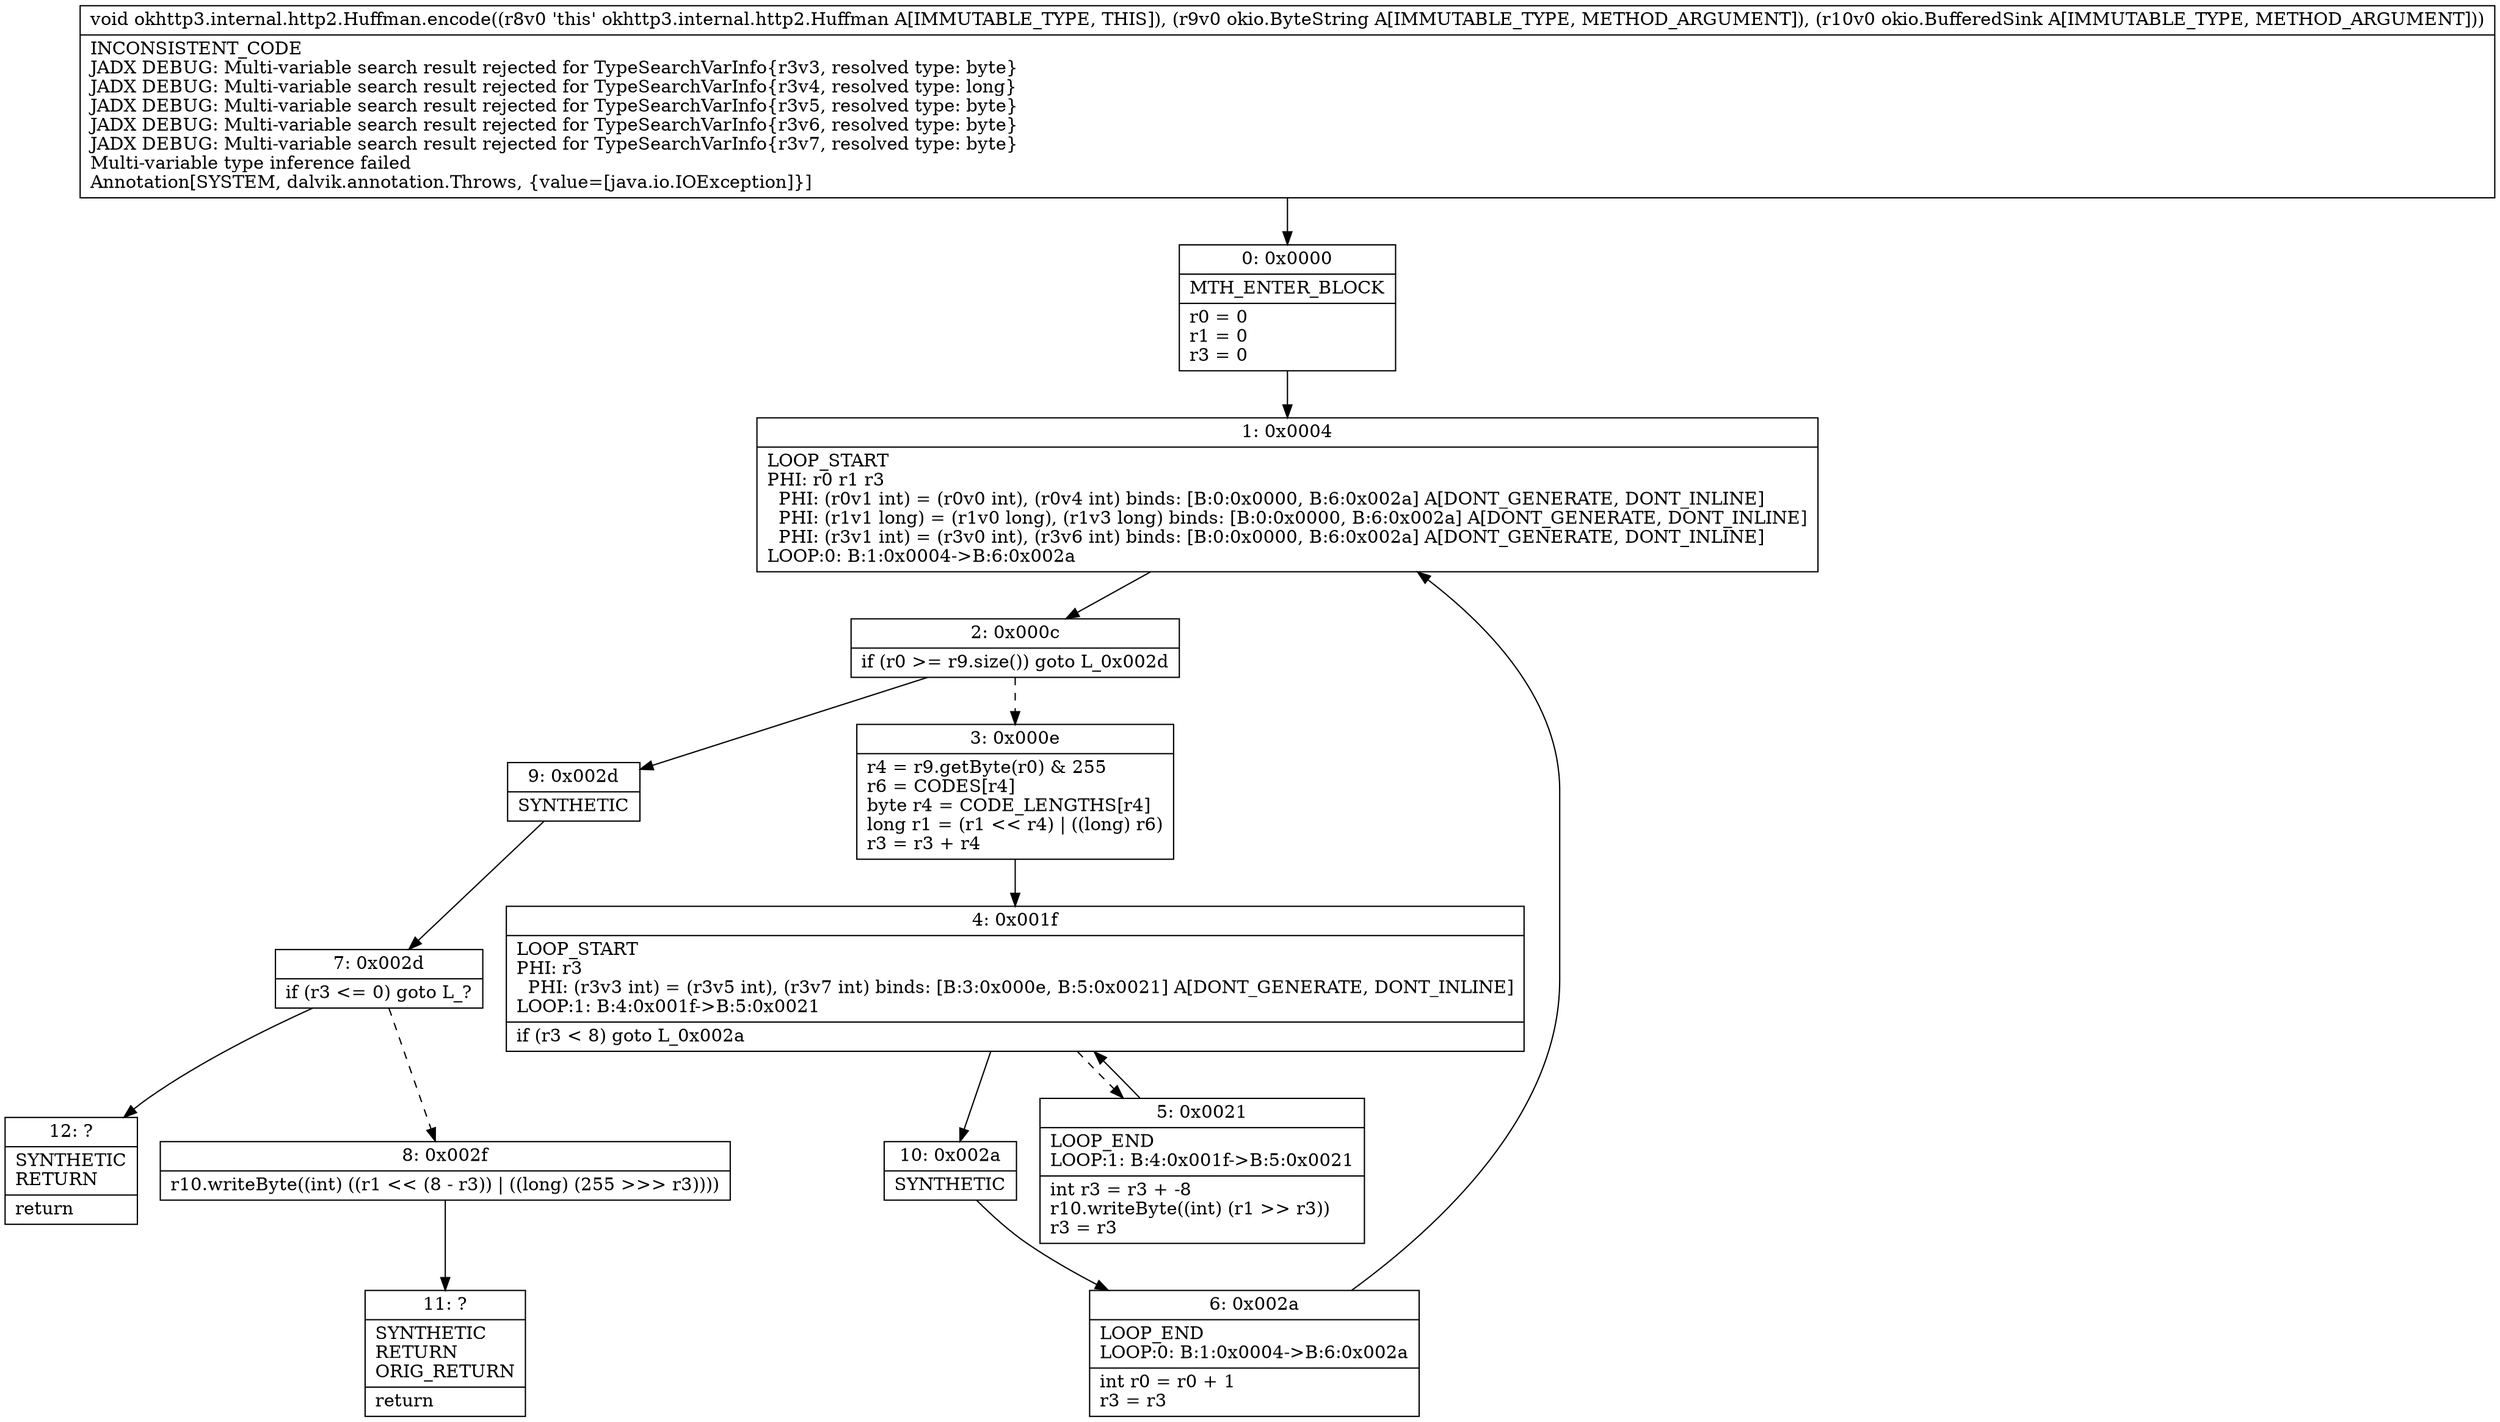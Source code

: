 digraph "CFG forokhttp3.internal.http2.Huffman.encode(Lokio\/ByteString;Lokio\/BufferedSink;)V" {
Node_0 [shape=record,label="{0\:\ 0x0000|MTH_ENTER_BLOCK\l|r0 = 0\lr1 = 0\lr3 = 0\l}"];
Node_1 [shape=record,label="{1\:\ 0x0004|LOOP_START\lPHI: r0 r1 r3 \l  PHI: (r0v1 int) = (r0v0 int), (r0v4 int) binds: [B:0:0x0000, B:6:0x002a] A[DONT_GENERATE, DONT_INLINE]\l  PHI: (r1v1 long) = (r1v0 long), (r1v3 long) binds: [B:0:0x0000, B:6:0x002a] A[DONT_GENERATE, DONT_INLINE]\l  PHI: (r3v1 int) = (r3v0 int), (r3v6 int) binds: [B:0:0x0000, B:6:0x002a] A[DONT_GENERATE, DONT_INLINE]\lLOOP:0: B:1:0x0004\-\>B:6:0x002a\l}"];
Node_2 [shape=record,label="{2\:\ 0x000c|if (r0 \>= r9.size()) goto L_0x002d\l}"];
Node_3 [shape=record,label="{3\:\ 0x000e|r4 = r9.getByte(r0) & 255\lr6 = CODES[r4]\lbyte r4 = CODE_LENGTHS[r4]\llong r1 = (r1 \<\< r4) \| ((long) r6)\lr3 = r3 + r4\l}"];
Node_4 [shape=record,label="{4\:\ 0x001f|LOOP_START\lPHI: r3 \l  PHI: (r3v3 int) = (r3v5 int), (r3v7 int) binds: [B:3:0x000e, B:5:0x0021] A[DONT_GENERATE, DONT_INLINE]\lLOOP:1: B:4:0x001f\-\>B:5:0x0021\l|if (r3 \< 8) goto L_0x002a\l}"];
Node_5 [shape=record,label="{5\:\ 0x0021|LOOP_END\lLOOP:1: B:4:0x001f\-\>B:5:0x0021\l|int r3 = r3 + \-8\lr10.writeByte((int) (r1 \>\> r3))\lr3 = r3\l}"];
Node_6 [shape=record,label="{6\:\ 0x002a|LOOP_END\lLOOP:0: B:1:0x0004\-\>B:6:0x002a\l|int r0 = r0 + 1\lr3 = r3\l}"];
Node_7 [shape=record,label="{7\:\ 0x002d|if (r3 \<= 0) goto L_?\l}"];
Node_8 [shape=record,label="{8\:\ 0x002f|r10.writeByte((int) ((r1 \<\< (8 \- r3)) \| ((long) (255 \>\>\> r3))))\l}"];
Node_9 [shape=record,label="{9\:\ 0x002d|SYNTHETIC\l}"];
Node_10 [shape=record,label="{10\:\ 0x002a|SYNTHETIC\l}"];
Node_11 [shape=record,label="{11\:\ ?|SYNTHETIC\lRETURN\lORIG_RETURN\l|return\l}"];
Node_12 [shape=record,label="{12\:\ ?|SYNTHETIC\lRETURN\l|return\l}"];
MethodNode[shape=record,label="{void okhttp3.internal.http2.Huffman.encode((r8v0 'this' okhttp3.internal.http2.Huffman A[IMMUTABLE_TYPE, THIS]), (r9v0 okio.ByteString A[IMMUTABLE_TYPE, METHOD_ARGUMENT]), (r10v0 okio.BufferedSink A[IMMUTABLE_TYPE, METHOD_ARGUMENT]))  | INCONSISTENT_CODE\lJADX DEBUG: Multi\-variable search result rejected for TypeSearchVarInfo\{r3v3, resolved type: byte\}\lJADX DEBUG: Multi\-variable search result rejected for TypeSearchVarInfo\{r3v4, resolved type: long\}\lJADX DEBUG: Multi\-variable search result rejected for TypeSearchVarInfo\{r3v5, resolved type: byte\}\lJADX DEBUG: Multi\-variable search result rejected for TypeSearchVarInfo\{r3v6, resolved type: byte\}\lJADX DEBUG: Multi\-variable search result rejected for TypeSearchVarInfo\{r3v7, resolved type: byte\}\lMulti\-variable type inference failed\lAnnotation[SYSTEM, dalvik.annotation.Throws, \{value=[java.io.IOException]\}]\l}"];
MethodNode -> Node_0;
Node_0 -> Node_1;
Node_1 -> Node_2;
Node_2 -> Node_3[style=dashed];
Node_2 -> Node_9;
Node_3 -> Node_4;
Node_4 -> Node_5[style=dashed];
Node_4 -> Node_10;
Node_5 -> Node_4;
Node_6 -> Node_1;
Node_7 -> Node_8[style=dashed];
Node_7 -> Node_12;
Node_8 -> Node_11;
Node_9 -> Node_7;
Node_10 -> Node_6;
}

